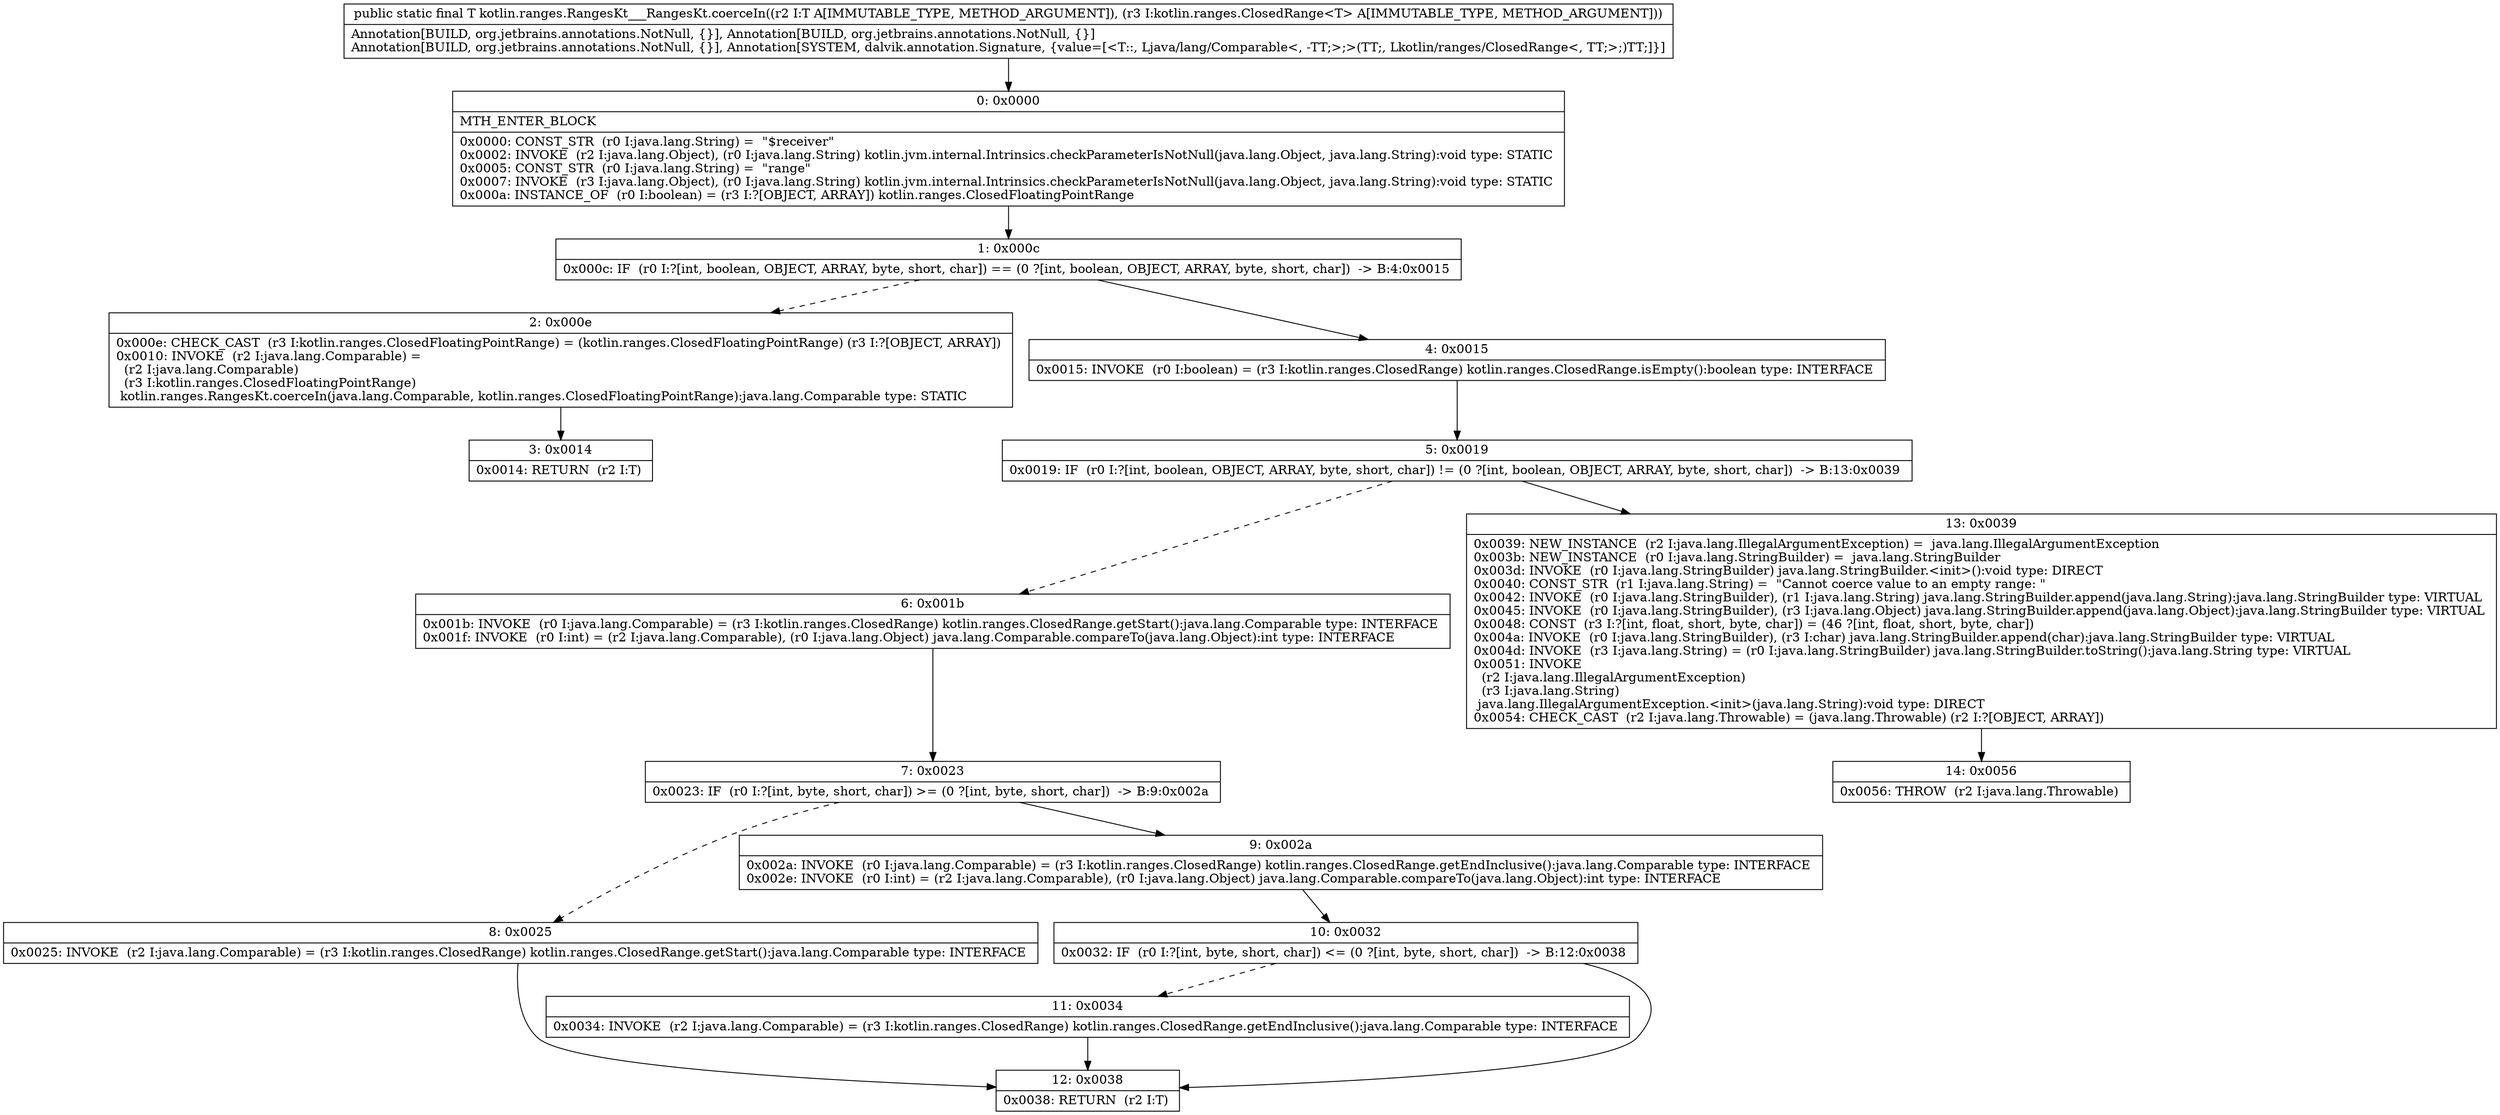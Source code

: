 digraph "CFG forkotlin.ranges.RangesKt___RangesKt.coerceIn(Ljava\/lang\/Comparable;Lkotlin\/ranges\/ClosedRange;)Ljava\/lang\/Comparable;" {
Node_0 [shape=record,label="{0\:\ 0x0000|MTH_ENTER_BLOCK\l|0x0000: CONST_STR  (r0 I:java.lang.String) =  \"$receiver\" \l0x0002: INVOKE  (r2 I:java.lang.Object), (r0 I:java.lang.String) kotlin.jvm.internal.Intrinsics.checkParameterIsNotNull(java.lang.Object, java.lang.String):void type: STATIC \l0x0005: CONST_STR  (r0 I:java.lang.String) =  \"range\" \l0x0007: INVOKE  (r3 I:java.lang.Object), (r0 I:java.lang.String) kotlin.jvm.internal.Intrinsics.checkParameterIsNotNull(java.lang.Object, java.lang.String):void type: STATIC \l0x000a: INSTANCE_OF  (r0 I:boolean) = (r3 I:?[OBJECT, ARRAY]) kotlin.ranges.ClosedFloatingPointRange \l}"];
Node_1 [shape=record,label="{1\:\ 0x000c|0x000c: IF  (r0 I:?[int, boolean, OBJECT, ARRAY, byte, short, char]) == (0 ?[int, boolean, OBJECT, ARRAY, byte, short, char])  \-\> B:4:0x0015 \l}"];
Node_2 [shape=record,label="{2\:\ 0x000e|0x000e: CHECK_CAST  (r3 I:kotlin.ranges.ClosedFloatingPointRange) = (kotlin.ranges.ClosedFloatingPointRange) (r3 I:?[OBJECT, ARRAY]) \l0x0010: INVOKE  (r2 I:java.lang.Comparable) = \l  (r2 I:java.lang.Comparable)\l  (r3 I:kotlin.ranges.ClosedFloatingPointRange)\l kotlin.ranges.RangesKt.coerceIn(java.lang.Comparable, kotlin.ranges.ClosedFloatingPointRange):java.lang.Comparable type: STATIC \l}"];
Node_3 [shape=record,label="{3\:\ 0x0014|0x0014: RETURN  (r2 I:T) \l}"];
Node_4 [shape=record,label="{4\:\ 0x0015|0x0015: INVOKE  (r0 I:boolean) = (r3 I:kotlin.ranges.ClosedRange) kotlin.ranges.ClosedRange.isEmpty():boolean type: INTERFACE \l}"];
Node_5 [shape=record,label="{5\:\ 0x0019|0x0019: IF  (r0 I:?[int, boolean, OBJECT, ARRAY, byte, short, char]) != (0 ?[int, boolean, OBJECT, ARRAY, byte, short, char])  \-\> B:13:0x0039 \l}"];
Node_6 [shape=record,label="{6\:\ 0x001b|0x001b: INVOKE  (r0 I:java.lang.Comparable) = (r3 I:kotlin.ranges.ClosedRange) kotlin.ranges.ClosedRange.getStart():java.lang.Comparable type: INTERFACE \l0x001f: INVOKE  (r0 I:int) = (r2 I:java.lang.Comparable), (r0 I:java.lang.Object) java.lang.Comparable.compareTo(java.lang.Object):int type: INTERFACE \l}"];
Node_7 [shape=record,label="{7\:\ 0x0023|0x0023: IF  (r0 I:?[int, byte, short, char]) \>= (0 ?[int, byte, short, char])  \-\> B:9:0x002a \l}"];
Node_8 [shape=record,label="{8\:\ 0x0025|0x0025: INVOKE  (r2 I:java.lang.Comparable) = (r3 I:kotlin.ranges.ClosedRange) kotlin.ranges.ClosedRange.getStart():java.lang.Comparable type: INTERFACE \l}"];
Node_9 [shape=record,label="{9\:\ 0x002a|0x002a: INVOKE  (r0 I:java.lang.Comparable) = (r3 I:kotlin.ranges.ClosedRange) kotlin.ranges.ClosedRange.getEndInclusive():java.lang.Comparable type: INTERFACE \l0x002e: INVOKE  (r0 I:int) = (r2 I:java.lang.Comparable), (r0 I:java.lang.Object) java.lang.Comparable.compareTo(java.lang.Object):int type: INTERFACE \l}"];
Node_10 [shape=record,label="{10\:\ 0x0032|0x0032: IF  (r0 I:?[int, byte, short, char]) \<= (0 ?[int, byte, short, char])  \-\> B:12:0x0038 \l}"];
Node_11 [shape=record,label="{11\:\ 0x0034|0x0034: INVOKE  (r2 I:java.lang.Comparable) = (r3 I:kotlin.ranges.ClosedRange) kotlin.ranges.ClosedRange.getEndInclusive():java.lang.Comparable type: INTERFACE \l}"];
Node_12 [shape=record,label="{12\:\ 0x0038|0x0038: RETURN  (r2 I:T) \l}"];
Node_13 [shape=record,label="{13\:\ 0x0039|0x0039: NEW_INSTANCE  (r2 I:java.lang.IllegalArgumentException) =  java.lang.IllegalArgumentException \l0x003b: NEW_INSTANCE  (r0 I:java.lang.StringBuilder) =  java.lang.StringBuilder \l0x003d: INVOKE  (r0 I:java.lang.StringBuilder) java.lang.StringBuilder.\<init\>():void type: DIRECT \l0x0040: CONST_STR  (r1 I:java.lang.String) =  \"Cannot coerce value to an empty range: \" \l0x0042: INVOKE  (r0 I:java.lang.StringBuilder), (r1 I:java.lang.String) java.lang.StringBuilder.append(java.lang.String):java.lang.StringBuilder type: VIRTUAL \l0x0045: INVOKE  (r0 I:java.lang.StringBuilder), (r3 I:java.lang.Object) java.lang.StringBuilder.append(java.lang.Object):java.lang.StringBuilder type: VIRTUAL \l0x0048: CONST  (r3 I:?[int, float, short, byte, char]) = (46 ?[int, float, short, byte, char]) \l0x004a: INVOKE  (r0 I:java.lang.StringBuilder), (r3 I:char) java.lang.StringBuilder.append(char):java.lang.StringBuilder type: VIRTUAL \l0x004d: INVOKE  (r3 I:java.lang.String) = (r0 I:java.lang.StringBuilder) java.lang.StringBuilder.toString():java.lang.String type: VIRTUAL \l0x0051: INVOKE  \l  (r2 I:java.lang.IllegalArgumentException)\l  (r3 I:java.lang.String)\l java.lang.IllegalArgumentException.\<init\>(java.lang.String):void type: DIRECT \l0x0054: CHECK_CAST  (r2 I:java.lang.Throwable) = (java.lang.Throwable) (r2 I:?[OBJECT, ARRAY]) \l}"];
Node_14 [shape=record,label="{14\:\ 0x0056|0x0056: THROW  (r2 I:java.lang.Throwable) \l}"];
MethodNode[shape=record,label="{public static final T kotlin.ranges.RangesKt___RangesKt.coerceIn((r2 I:T A[IMMUTABLE_TYPE, METHOD_ARGUMENT]), (r3 I:kotlin.ranges.ClosedRange\<T\> A[IMMUTABLE_TYPE, METHOD_ARGUMENT]))  | Annotation[BUILD, org.jetbrains.annotations.NotNull, \{\}], Annotation[BUILD, org.jetbrains.annotations.NotNull, \{\}]\lAnnotation[BUILD, org.jetbrains.annotations.NotNull, \{\}], Annotation[SYSTEM, dalvik.annotation.Signature, \{value=[\<T::, Ljava\/lang\/Comparable\<, \-TT;\>;\>(TT;, Lkotlin\/ranges\/ClosedRange\<, TT;\>;)TT;]\}]\l}"];
MethodNode -> Node_0;
Node_0 -> Node_1;
Node_1 -> Node_2[style=dashed];
Node_1 -> Node_4;
Node_2 -> Node_3;
Node_4 -> Node_5;
Node_5 -> Node_6[style=dashed];
Node_5 -> Node_13;
Node_6 -> Node_7;
Node_7 -> Node_8[style=dashed];
Node_7 -> Node_9;
Node_8 -> Node_12;
Node_9 -> Node_10;
Node_10 -> Node_11[style=dashed];
Node_10 -> Node_12;
Node_11 -> Node_12;
Node_13 -> Node_14;
}

